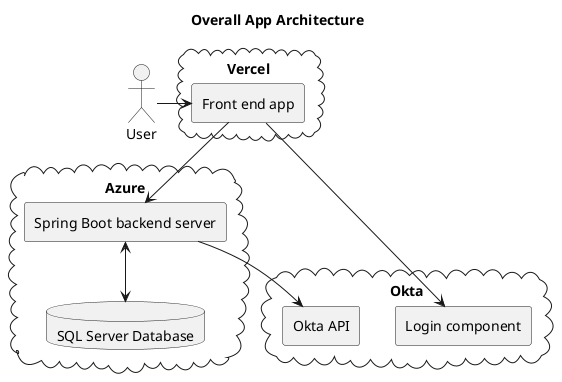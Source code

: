 @startuml
title Overall App Architecture
skinparam componentStyle rectangle

cloud "Azure" {
[Spring Boot backend server] as be
database "SQL Server Database" as db
}

cloud "Vercel" {
[Front end app] as fe
}

cloud "Okta" {
[Okta API] as oa
[Login component] as lc
}

actor User as u

be <--> db
fe --> be
fe --> lc
be --> oa
u --right--> fe

@enduml
